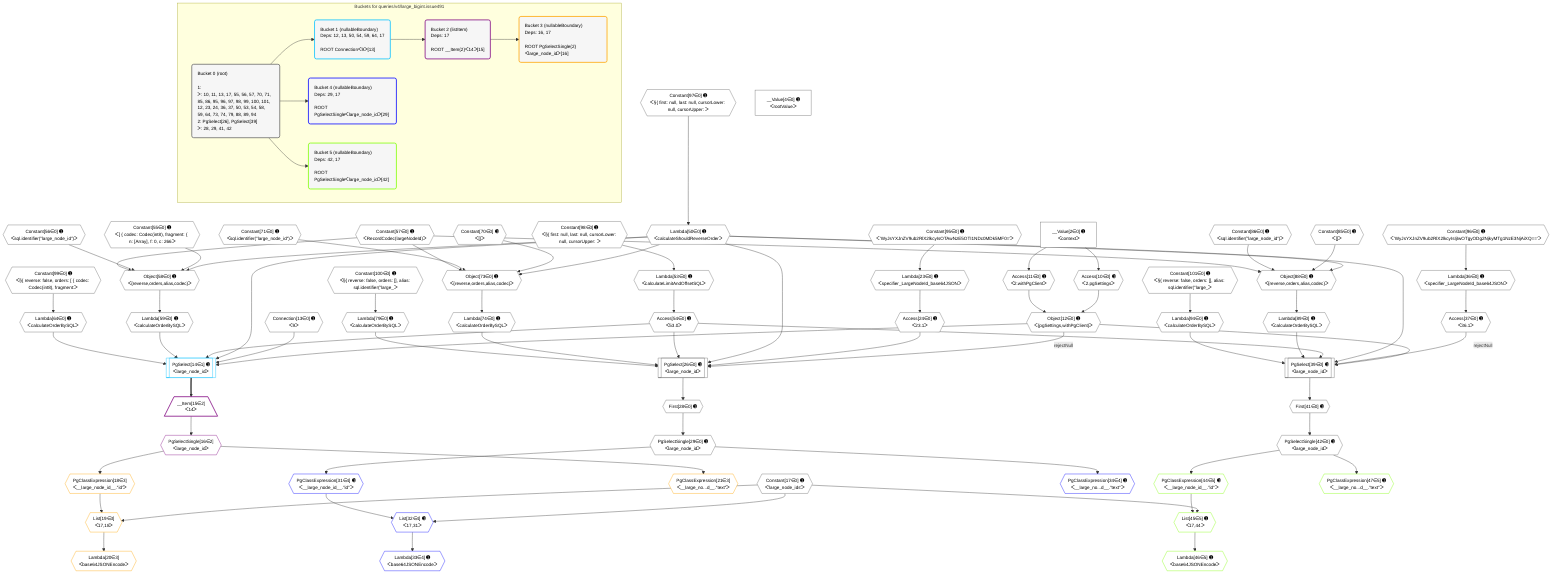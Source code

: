 %%{init: {'themeVariables': { 'fontSize': '12px'}}}%%
graph TD
    classDef path fill:#eee,stroke:#000,color:#000
    classDef plan fill:#fff,stroke-width:1px,color:#000
    classDef itemplan fill:#fff,stroke-width:2px,color:#000
    classDef unbatchedplan fill:#dff,stroke-width:1px,color:#000
    classDef sideeffectplan fill:#fcc,stroke-width:2px,color:#000
    classDef bucket fill:#f6f6f6,color:#000,stroke-width:2px,text-align:left


    %% plan dependencies
    PgSelect26[["PgSelect[26∈0] ➊<br />ᐸlarge_node_idᐳ"]]:::plan
    Object12{{"Object[12∈0] ➊<br />ᐸ{pgSettings,withPgClient}ᐳ"}}:::plan
    Access24{{"Access[24∈0] ➊<br />ᐸ23.1ᐳ"}}:::plan
    Lambda50{{"Lambda[50∈0] ➊<br />ᐸcalculateShouldReverseOrderᐳ"}}:::plan
    Access54{{"Access[54∈0] ➊<br />ᐸ53.0ᐳ"}}:::plan
    Lambda74{{"Lambda[74∈0] ➊<br />ᐸcalculateOrderBySQLᐳ"}}:::plan
    Lambda79{{"Lambda[79∈0] ➊<br />ᐸcalculateOrderBySQLᐳ"}}:::plan
    Object12 -->|rejectNull| PgSelect26
    Access24 & Lambda50 & Access54 & Lambda74 & Lambda79 --> PgSelect26
    PgSelect39[["PgSelect[39∈0] ➊<br />ᐸlarge_node_idᐳ"]]:::plan
    Access37{{"Access[37∈0] ➊<br />ᐸ36.1ᐳ"}}:::plan
    Lambda89{{"Lambda[89∈0] ➊<br />ᐸcalculateOrderBySQLᐳ"}}:::plan
    Lambda94{{"Lambda[94∈0] ➊<br />ᐸcalculateOrderBySQLᐳ"}}:::plan
    Object12 -->|rejectNull| PgSelect39
    Access37 & Lambda50 & Access54 & Lambda89 & Lambda94 --> PgSelect39
    Object58{{"Object[58∈0] ➊<br />ᐸ{reverse,orders,alias,codec}ᐳ"}}:::plan
    Constant55{{"Constant[55∈0] ➊<br />ᐸ[ { codec: Codec(int8), fragment: { n: [Array], f: 0, c: 266ᐳ"}}:::plan
    Constant56{{"Constant[56∈0] ➊<br />ᐸsql.identifier(”large_node_id”)ᐳ"}}:::plan
    Constant57{{"Constant[57∈0] ➊<br />ᐸRecordCodec(largeNodeId)ᐳ"}}:::plan
    Lambda50 & Constant55 & Constant56 & Constant57 --> Object58
    Object73{{"Object[73∈0] ➊<br />ᐸ{reverse,orders,alias,codec}ᐳ"}}:::plan
    Constant70{{"Constant[70∈0] ➊<br />ᐸ[]ᐳ"}}:::plan
    Constant71{{"Constant[71∈0] ➊<br />ᐸsql.identifier(”large_node_id”)ᐳ"}}:::plan
    Lambda50 & Constant70 & Constant71 & Constant57 --> Object73
    Object88{{"Object[88∈0] ➊<br />ᐸ{reverse,orders,alias,codec}ᐳ"}}:::plan
    Constant85{{"Constant[85∈0] ➊<br />ᐸ[]ᐳ"}}:::plan
    Constant86{{"Constant[86∈0] ➊<br />ᐸsql.identifier(”large_node_id”)ᐳ"}}:::plan
    Lambda50 & Constant85 & Constant86 & Constant57 --> Object88
    Access10{{"Access[10∈0] ➊<br />ᐸ2.pgSettingsᐳ"}}:::plan
    Access11{{"Access[11∈0] ➊<br />ᐸ2.withPgClientᐳ"}}:::plan
    Access10 & Access11 --> Object12
    __Value2["__Value[2∈0] ➊<br />ᐸcontextᐳ"]:::plan
    __Value2 --> Access10
    __Value2 --> Access11
    Lambda23{{"Lambda[23∈0] ➊<br />ᐸspecifier_LargeNodeId_base64JSONᐳ"}}:::plan
    Constant95{{"Constant[95∈0] ➊<br />ᐸ'WyJsYXJnZV9ub2RlX2lkcyIsOTAwNzE5OTI1NDc0MDk5MF0='ᐳ"}}:::plan
    Constant95 --> Lambda23
    Lambda23 --> Access24
    First28{{"First[28∈0] ➊"}}:::plan
    PgSelect26 --> First28
    PgSelectSingle29{{"PgSelectSingle[29∈0] ➊<br />ᐸlarge_node_idᐳ"}}:::plan
    First28 --> PgSelectSingle29
    Lambda36{{"Lambda[36∈0] ➊<br />ᐸspecifier_LargeNodeId_base64JSONᐳ"}}:::plan
    Constant96{{"Constant[96∈0] ➊<br />ᐸ'WyJsYXJnZV9ub2RlX2lkcyIsIjIwOTgyODg2NjkyMTg1NzE3NjAiXQ=='ᐳ"}}:::plan
    Constant96 --> Lambda36
    Lambda36 --> Access37
    First41{{"First[41∈0] ➊"}}:::plan
    PgSelect39 --> First41
    PgSelectSingle42{{"PgSelectSingle[42∈0] ➊<br />ᐸlarge_node_idᐳ"}}:::plan
    First41 --> PgSelectSingle42
    Constant97{{"Constant[97∈0] ➊<br />ᐸ§{ first: null, last: null, cursorLower: null, cursorUpper: ᐳ"}}:::plan
    Constant97 --> Lambda50
    Lambda53{{"Lambda[53∈0] ➊<br />ᐸcalculateLimitAndOffsetSQLᐳ"}}:::plan
    Constant98{{"Constant[98∈0] ➊<br />ᐸ§{ first: null, last: null, cursorLower: null, cursorUpper: ᐳ"}}:::plan
    Constant98 --> Lambda53
    Lambda53 --> Access54
    Lambda59{{"Lambda[59∈0] ➊<br />ᐸcalculateOrderBySQLᐳ"}}:::plan
    Object58 --> Lambda59
    Lambda64{{"Lambda[64∈0] ➊<br />ᐸcalculateOrderBySQLᐳ"}}:::plan
    Constant99{{"Constant[99∈0] ➊<br />ᐸ§{ reverse: false, orders: [ { codec: Codec(int8), fragment:ᐳ"}}:::plan
    Constant99 --> Lambda64
    Object73 --> Lambda74
    Constant100{{"Constant[100∈0] ➊<br />ᐸ§{ reverse: false, orders: [], alias: sql.identifier(”large_ᐳ"}}:::plan
    Constant100 --> Lambda79
    Object88 --> Lambda89
    Constant101{{"Constant[101∈0] ➊<br />ᐸ§{ reverse: false, orders: [], alias: sql.identifier(”large_ᐳ"}}:::plan
    Constant101 --> Lambda94
    __Value4["__Value[4∈0] ➊<br />ᐸrootValueᐳ"]:::plan
    Connection13{{"Connection[13∈0] ➊<br />ᐸ9ᐳ"}}:::plan
    Constant17{{"Constant[17∈0] ➊<br />ᐸ'large_node_ids'ᐳ"}}:::plan
    PgSelect14[["PgSelect[14∈1] ➊<br />ᐸlarge_node_idᐳ"]]:::plan
    Object12 & Connection13 & Lambda50 & Access54 & Lambda59 & Lambda64 --> PgSelect14
    __Item15[/"__Item[15∈2]<br />ᐸ14ᐳ"\]:::itemplan
    PgSelect14 ==> __Item15
    PgSelectSingle16{{"PgSelectSingle[16∈2]<br />ᐸlarge_node_idᐳ"}}:::plan
    __Item15 --> PgSelectSingle16
    List19{{"List[19∈3]<br />ᐸ17,18ᐳ"}}:::plan
    PgClassExpression18{{"PgClassExpression[18∈3]<br />ᐸ__large_node_id__.”id”ᐳ"}}:::plan
    Constant17 & PgClassExpression18 --> List19
    PgSelectSingle16 --> PgClassExpression18
    Lambda20{{"Lambda[20∈3]<br />ᐸbase64JSONEncodeᐳ"}}:::plan
    List19 --> Lambda20
    PgClassExpression21{{"PgClassExpression[21∈3]<br />ᐸ__large_no...d__.”text”ᐳ"}}:::plan
    PgSelectSingle16 --> PgClassExpression21
    List32{{"List[32∈4] ➊<br />ᐸ17,31ᐳ"}}:::plan
    PgClassExpression31{{"PgClassExpression[31∈4] ➊<br />ᐸ__large_node_id__.”id”ᐳ"}}:::plan
    Constant17 & PgClassExpression31 --> List32
    PgSelectSingle29 --> PgClassExpression31
    Lambda33{{"Lambda[33∈4] ➊<br />ᐸbase64JSONEncodeᐳ"}}:::plan
    List32 --> Lambda33
    PgClassExpression34{{"PgClassExpression[34∈4] ➊<br />ᐸ__large_no...d__.”text”ᐳ"}}:::plan
    PgSelectSingle29 --> PgClassExpression34
    List45{{"List[45∈5] ➊<br />ᐸ17,44ᐳ"}}:::plan
    PgClassExpression44{{"PgClassExpression[44∈5] ➊<br />ᐸ__large_node_id__.”id”ᐳ"}}:::plan
    Constant17 & PgClassExpression44 --> List45
    PgSelectSingle42 --> PgClassExpression44
    Lambda46{{"Lambda[46∈5] ➊<br />ᐸbase64JSONEncodeᐳ"}}:::plan
    List45 --> Lambda46
    PgClassExpression47{{"PgClassExpression[47∈5] ➊<br />ᐸ__large_no...d__.”text”ᐳ"}}:::plan
    PgSelectSingle42 --> PgClassExpression47

    %% define steps

    subgraph "Buckets for queries/v4/large_bigint.issue491"
    Bucket0("Bucket 0 (root)<br /><br />1: <br />ᐳ: 10, 11, 13, 17, 55, 56, 57, 70, 71, 85, 86, 95, 96, 97, 98, 99, 100, 101, 12, 23, 24, 36, 37, 50, 53, 54, 58, 59, 64, 73, 74, 79, 88, 89, 94<br />2: PgSelect[26], PgSelect[39]<br />ᐳ: 28, 29, 41, 42"):::bucket
    classDef bucket0 stroke:#696969
    class Bucket0,__Value2,__Value4,Access10,Access11,Object12,Connection13,Constant17,Lambda23,Access24,PgSelect26,First28,PgSelectSingle29,Lambda36,Access37,PgSelect39,First41,PgSelectSingle42,Lambda50,Lambda53,Access54,Constant55,Constant56,Constant57,Object58,Lambda59,Lambda64,Constant70,Constant71,Object73,Lambda74,Lambda79,Constant85,Constant86,Object88,Lambda89,Lambda94,Constant95,Constant96,Constant97,Constant98,Constant99,Constant100,Constant101 bucket0
    Bucket1("Bucket 1 (nullableBoundary)<br />Deps: 12, 13, 50, 54, 59, 64, 17<br /><br />ROOT Connectionᐸ9ᐳ[13]"):::bucket
    classDef bucket1 stroke:#00bfff
    class Bucket1,PgSelect14 bucket1
    Bucket2("Bucket 2 (listItem)<br />Deps: 17<br /><br />ROOT __Item{2}ᐸ14ᐳ[15]"):::bucket
    classDef bucket2 stroke:#7f007f
    class Bucket2,__Item15,PgSelectSingle16 bucket2
    Bucket3("Bucket 3 (nullableBoundary)<br />Deps: 16, 17<br /><br />ROOT PgSelectSingle{2}ᐸlarge_node_idᐳ[16]"):::bucket
    classDef bucket3 stroke:#ffa500
    class Bucket3,PgClassExpression18,List19,Lambda20,PgClassExpression21 bucket3
    Bucket4("Bucket 4 (nullableBoundary)<br />Deps: 29, 17<br /><br />ROOT PgSelectSingleᐸlarge_node_idᐳ[29]"):::bucket
    classDef bucket4 stroke:#0000ff
    class Bucket4,PgClassExpression31,List32,Lambda33,PgClassExpression34 bucket4
    Bucket5("Bucket 5 (nullableBoundary)<br />Deps: 42, 17<br /><br />ROOT PgSelectSingleᐸlarge_node_idᐳ[42]"):::bucket
    classDef bucket5 stroke:#7fff00
    class Bucket5,PgClassExpression44,List45,Lambda46,PgClassExpression47 bucket5
    Bucket0 --> Bucket1 & Bucket4 & Bucket5
    Bucket1 --> Bucket2
    Bucket2 --> Bucket3
    end